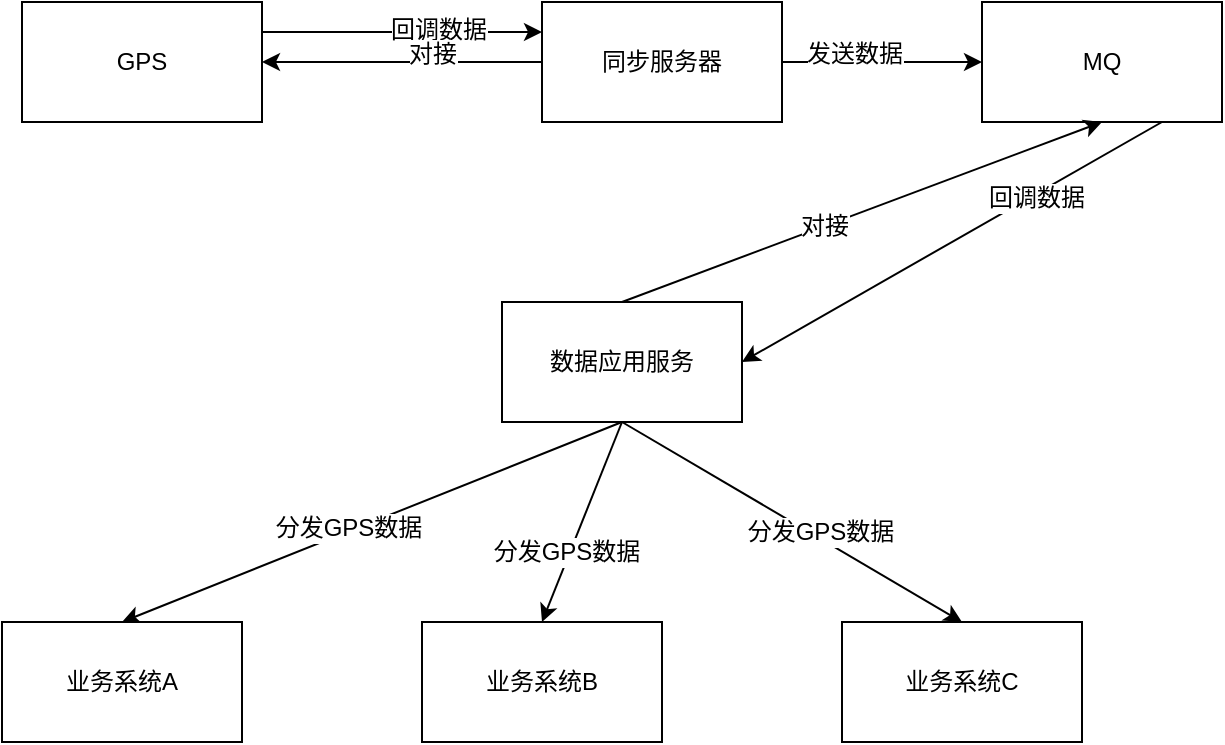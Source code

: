 <mxfile version="10.7.5" type="github"><diagram id="7VmRvz2BdNcj7w_h3WBR" name="第 1 页"><mxGraphModel dx="1634" dy="764" grid="1" gridSize="10" guides="1" tooltips="1" connect="1" arrows="1" fold="1" page="1" pageScale="1" pageWidth="827" pageHeight="1169" math="0" shadow="0"><root><mxCell id="0"/><mxCell id="1" parent="0"/><mxCell id="tJMLtXAGcnhY-zc3wiRt-5" style="edgeStyle=orthogonalEdgeStyle;rounded=0;orthogonalLoop=1;jettySize=auto;html=1;exitX=1;exitY=0.25;exitDx=0;exitDy=0;entryX=0;entryY=0.25;entryDx=0;entryDy=0;" edge="1" parent="1" source="tJMLtXAGcnhY-zc3wiRt-1" target="tJMLtXAGcnhY-zc3wiRt-2"><mxGeometry relative="1" as="geometry"/></mxCell><mxCell id="tJMLtXAGcnhY-zc3wiRt-6" value="回调数据" style="text;html=1;resizable=0;points=[];align=center;verticalAlign=middle;labelBackgroundColor=#ffffff;" vertex="1" connectable="0" parent="tJMLtXAGcnhY-zc3wiRt-5"><mxGeometry x="0.257" y="1" relative="1" as="geometry"><mxPoint as="offset"/></mxGeometry></mxCell><mxCell id="tJMLtXAGcnhY-zc3wiRt-1" value="GPS" style="rounded=0;whiteSpace=wrap;html=1;" vertex="1" parent="1"><mxGeometry x="150" y="130" width="120" height="60" as="geometry"/></mxCell><mxCell id="tJMLtXAGcnhY-zc3wiRt-3" style="edgeStyle=orthogonalEdgeStyle;rounded=0;orthogonalLoop=1;jettySize=auto;html=1;exitX=0;exitY=0.5;exitDx=0;exitDy=0;entryX=1;entryY=0.5;entryDx=0;entryDy=0;" edge="1" parent="1" source="tJMLtXAGcnhY-zc3wiRt-2" target="tJMLtXAGcnhY-zc3wiRt-1"><mxGeometry relative="1" as="geometry"/></mxCell><mxCell id="tJMLtXAGcnhY-zc3wiRt-4" value="对接" style="text;html=1;resizable=0;points=[];align=center;verticalAlign=middle;labelBackgroundColor=#ffffff;" vertex="1" connectable="0" parent="tJMLtXAGcnhY-zc3wiRt-3"><mxGeometry x="-0.214" y="-4" relative="1" as="geometry"><mxPoint as="offset"/></mxGeometry></mxCell><mxCell id="tJMLtXAGcnhY-zc3wiRt-7" style="edgeStyle=orthogonalEdgeStyle;rounded=0;orthogonalLoop=1;jettySize=auto;html=1;exitX=1;exitY=0.5;exitDx=0;exitDy=0;" edge="1" parent="1" source="tJMLtXAGcnhY-zc3wiRt-2"><mxGeometry relative="1" as="geometry"><mxPoint x="630" y="160" as="targetPoint"/></mxGeometry></mxCell><mxCell id="tJMLtXAGcnhY-zc3wiRt-9" value="发送数据" style="text;html=1;resizable=0;points=[];align=center;verticalAlign=middle;labelBackgroundColor=#ffffff;" vertex="1" connectable="0" parent="tJMLtXAGcnhY-zc3wiRt-7"><mxGeometry x="-0.28" y="4" relative="1" as="geometry"><mxPoint as="offset"/></mxGeometry></mxCell><mxCell id="tJMLtXAGcnhY-zc3wiRt-2" value="同步服务器" style="rounded=0;whiteSpace=wrap;html=1;" vertex="1" parent="1"><mxGeometry x="410" y="130" width="120" height="60" as="geometry"/></mxCell><mxCell id="tJMLtXAGcnhY-zc3wiRt-14" style="edgeStyle=none;rounded=0;orthogonalLoop=1;jettySize=auto;html=1;exitX=0.75;exitY=1;exitDx=0;exitDy=0;entryX=1;entryY=0.5;entryDx=0;entryDy=0;" edge="1" parent="1" source="tJMLtXAGcnhY-zc3wiRt-8" target="tJMLtXAGcnhY-zc3wiRt-10"><mxGeometry relative="1" as="geometry"/></mxCell><mxCell id="tJMLtXAGcnhY-zc3wiRt-15" value="回调数据" style="text;html=1;resizable=0;points=[];align=center;verticalAlign=middle;labelBackgroundColor=#ffffff;" vertex="1" connectable="0" parent="tJMLtXAGcnhY-zc3wiRt-14"><mxGeometry x="-0.392" y="2" relative="1" as="geometry"><mxPoint as="offset"/></mxGeometry></mxCell><mxCell id="tJMLtXAGcnhY-zc3wiRt-8" value="MQ" style="rounded=0;whiteSpace=wrap;html=1;" vertex="1" parent="1"><mxGeometry x="630" y="130" width="120" height="60" as="geometry"/></mxCell><mxCell id="tJMLtXAGcnhY-zc3wiRt-11" style="rounded=0;orthogonalLoop=1;jettySize=auto;html=1;exitX=0.5;exitY=0;exitDx=0;exitDy=0;entryX=0.5;entryY=1;entryDx=0;entryDy=0;" edge="1" parent="1" source="tJMLtXAGcnhY-zc3wiRt-10" target="tJMLtXAGcnhY-zc3wiRt-8"><mxGeometry relative="1" as="geometry"/></mxCell><mxCell id="tJMLtXAGcnhY-zc3wiRt-12" value="对接" style="text;html=1;resizable=0;points=[];align=center;verticalAlign=middle;labelBackgroundColor=#ffffff;" vertex="1" connectable="0" parent="tJMLtXAGcnhY-zc3wiRt-11"><mxGeometry x="-0.163" y="1" relative="1" as="geometry"><mxPoint as="offset"/></mxGeometry></mxCell><mxCell id="tJMLtXAGcnhY-zc3wiRt-20" style="edgeStyle=none;rounded=0;orthogonalLoop=1;jettySize=auto;html=1;exitX=0.5;exitY=1;exitDx=0;exitDy=0;entryX=0.5;entryY=0;entryDx=0;entryDy=0;" edge="1" parent="1" source="tJMLtXAGcnhY-zc3wiRt-10" target="tJMLtXAGcnhY-zc3wiRt-16"><mxGeometry relative="1" as="geometry"/></mxCell><mxCell id="tJMLtXAGcnhY-zc3wiRt-24" value="分发GPS数据" style="text;html=1;resizable=0;points=[];align=center;verticalAlign=middle;labelBackgroundColor=#ffffff;" vertex="1" connectable="0" parent="tJMLtXAGcnhY-zc3wiRt-20"><mxGeometry x="0.091" y="-2" relative="1" as="geometry"><mxPoint as="offset"/></mxGeometry></mxCell><mxCell id="tJMLtXAGcnhY-zc3wiRt-21" style="edgeStyle=none;rounded=0;orthogonalLoop=1;jettySize=auto;html=1;exitX=0.5;exitY=1;exitDx=0;exitDy=0;entryX=0.5;entryY=0;entryDx=0;entryDy=0;" edge="1" parent="1" source="tJMLtXAGcnhY-zc3wiRt-10" target="tJMLtXAGcnhY-zc3wiRt-17"><mxGeometry relative="1" as="geometry"/></mxCell><mxCell id="tJMLtXAGcnhY-zc3wiRt-25" value="分发GPS数据" style="text;html=1;resizable=0;points=[];align=center;verticalAlign=middle;labelBackgroundColor=#ffffff;" vertex="1" connectable="0" parent="tJMLtXAGcnhY-zc3wiRt-21"><mxGeometry x="0.297" y="-2" relative="1" as="geometry"><mxPoint as="offset"/></mxGeometry></mxCell><mxCell id="tJMLtXAGcnhY-zc3wiRt-22" style="edgeStyle=none;rounded=0;orthogonalLoop=1;jettySize=auto;html=1;exitX=0.5;exitY=1;exitDx=0;exitDy=0;entryX=0.5;entryY=0;entryDx=0;entryDy=0;" edge="1" parent="1" source="tJMLtXAGcnhY-zc3wiRt-10" target="tJMLtXAGcnhY-zc3wiRt-18"><mxGeometry relative="1" as="geometry"/></mxCell><mxCell id="tJMLtXAGcnhY-zc3wiRt-26" value="分发GPS数据" style="text;html=1;resizable=0;points=[];align=center;verticalAlign=middle;labelBackgroundColor=#ffffff;" vertex="1" connectable="0" parent="tJMLtXAGcnhY-zc3wiRt-22"><mxGeometry x="0.148" y="3" relative="1" as="geometry"><mxPoint as="offset"/></mxGeometry></mxCell><mxCell id="tJMLtXAGcnhY-zc3wiRt-10" value="数据应用服务" style="rounded=0;whiteSpace=wrap;html=1;" vertex="1" parent="1"><mxGeometry x="390" y="280" width="120" height="60" as="geometry"/></mxCell><mxCell id="tJMLtXAGcnhY-zc3wiRt-16" value="业务系统A" style="rounded=0;whiteSpace=wrap;html=1;" vertex="1" parent="1"><mxGeometry x="140" y="440" width="120" height="60" as="geometry"/></mxCell><mxCell id="tJMLtXAGcnhY-zc3wiRt-17" value="&lt;span&gt;业务系统B&lt;/span&gt;" style="rounded=0;whiteSpace=wrap;html=1;" vertex="1" parent="1"><mxGeometry x="350" y="440" width="120" height="60" as="geometry"/></mxCell><mxCell id="tJMLtXAGcnhY-zc3wiRt-18" value="&lt;span&gt;业务系统C&lt;/span&gt;" style="rounded=0;whiteSpace=wrap;html=1;" vertex="1" parent="1"><mxGeometry x="560" y="440" width="120" height="60" as="geometry"/></mxCell></root></mxGraphModel></diagram></mxfile>